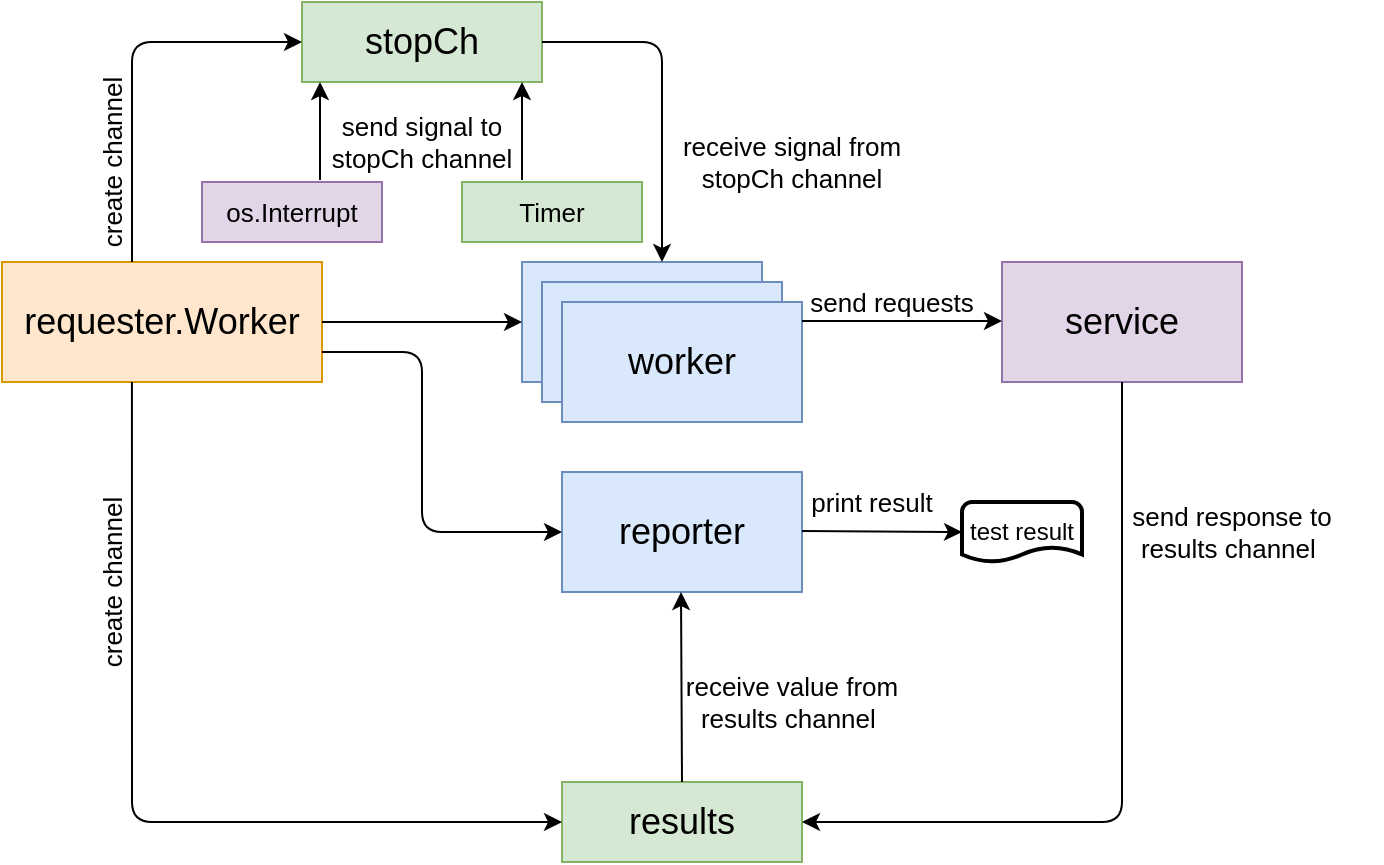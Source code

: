 <mxfile version="14.8.5" type="github">
  <diagram id="s0ktNoMSp_u4B69irmWW" name="Page-1">
    <mxGraphModel dx="1554" dy="826" grid="1" gridSize="10" guides="1" tooltips="1" connect="1" arrows="1" fold="1" page="1" pageScale="1" pageWidth="827" pageHeight="1169" math="0" shadow="0">
      <root>
        <mxCell id="0" />
        <mxCell id="1" parent="0" />
        <mxCell id="94mBQBSpKMq9l9AAO7GC-1" value="worker" style="rounded=0;whiteSpace=wrap;html=1;fontSize=18;fillColor=#dae8fc;strokeColor=#6c8ebf;" parent="1" vertex="1">
          <mxGeometry x="500" y="480" width="120" height="60" as="geometry" />
        </mxCell>
        <mxCell id="94mBQBSpKMq9l9AAO7GC-2" value="worker" style="rounded=0;whiteSpace=wrap;html=1;fontSize=18;fillColor=#dae8fc;strokeColor=#6c8ebf;" parent="1" vertex="1">
          <mxGeometry x="510" y="490" width="120" height="60" as="geometry" />
        </mxCell>
        <mxCell id="94mBQBSpKMq9l9AAO7GC-3" value="worker" style="rounded=0;whiteSpace=wrap;html=1;fontSize=18;fillColor=#dae8fc;strokeColor=#6c8ebf;" parent="1" vertex="1">
          <mxGeometry x="520" y="500" width="120" height="60" as="geometry" />
        </mxCell>
        <mxCell id="94mBQBSpKMq9l9AAO7GC-4" value="requester.Worker" style="rounded=0;whiteSpace=wrap;html=1;fontSize=18;fillColor=#ffe6cc;strokeColor=#d79b00;" parent="1" vertex="1">
          <mxGeometry x="240" y="480" width="160" height="60" as="geometry" />
        </mxCell>
        <mxCell id="94mBQBSpKMq9l9AAO7GC-5" value="" style="endArrow=classic;html=1;fontSize=18;exitX=1;exitY=0.5;exitDx=0;exitDy=0;" parent="1" source="94mBQBSpKMq9l9AAO7GC-4" edge="1">
          <mxGeometry width="50" height="50" relative="1" as="geometry">
            <mxPoint x="510" y="610" as="sourcePoint" />
            <mxPoint x="500" y="510" as="targetPoint" />
          </mxGeometry>
        </mxCell>
        <mxCell id="94mBQBSpKMq9l9AAO7GC-6" value="stopCh" style="rounded=0;whiteSpace=wrap;html=1;fontSize=18;fillColor=#d5e8d4;strokeColor=#82b366;" parent="1" vertex="1">
          <mxGeometry x="390" y="350" width="120" height="40" as="geometry" />
        </mxCell>
        <mxCell id="94mBQBSpKMq9l9AAO7GC-8" value="" style="edgeStyle=segmentEdgeStyle;endArrow=classic;html=1;fontSize=18;entryX=0;entryY=0.5;entryDx=0;entryDy=0;" parent="1" target="94mBQBSpKMq9l9AAO7GC-6" edge="1">
          <mxGeometry width="50" height="50" relative="1" as="geometry">
            <mxPoint x="305" y="480" as="sourcePoint" />
            <mxPoint x="390" y="400" as="targetPoint" />
            <Array as="points">
              <mxPoint x="305" y="370" />
            </Array>
          </mxGeometry>
        </mxCell>
        <mxCell id="94mBQBSpKMq9l9AAO7GC-9" value="results" style="rounded=0;whiteSpace=wrap;html=1;fontSize=18;fillColor=#d5e8d4;strokeColor=#82b366;" parent="1" vertex="1">
          <mxGeometry x="520" y="740" width="120" height="40" as="geometry" />
        </mxCell>
        <mxCell id="94mBQBSpKMq9l9AAO7GC-10" value="" style="edgeStyle=segmentEdgeStyle;endArrow=classic;html=1;fontSize=18;exitX=0.406;exitY=1;exitDx=0;exitDy=0;exitPerimeter=0;entryX=0;entryY=0.5;entryDx=0;entryDy=0;" parent="1" source="94mBQBSpKMq9l9AAO7GC-4" target="94mBQBSpKMq9l9AAO7GC-9" edge="1">
          <mxGeometry width="50" height="50" relative="1" as="geometry">
            <mxPoint x="305" y="720" as="sourcePoint" />
            <mxPoint x="370" y="720" as="targetPoint" />
            <Array as="points">
              <mxPoint x="305" y="760" />
            </Array>
          </mxGeometry>
        </mxCell>
        <mxCell id="94mBQBSpKMq9l9AAO7GC-11" value="service" style="rounded=0;whiteSpace=wrap;html=1;fontSize=18;fillColor=#e1d5e7;strokeColor=#9673a6;" parent="1" vertex="1">
          <mxGeometry x="740" y="480" width="120" height="60" as="geometry" />
        </mxCell>
        <mxCell id="94mBQBSpKMq9l9AAO7GC-12" value="" style="endArrow=classic;html=1;fontSize=18;exitX=1;exitY=0.5;exitDx=0;exitDy=0;" parent="1" edge="1">
          <mxGeometry width="50" height="50" relative="1" as="geometry">
            <mxPoint x="640" y="509.5" as="sourcePoint" />
            <mxPoint x="740" y="509.5" as="targetPoint" />
          </mxGeometry>
        </mxCell>
        <mxCell id="94mBQBSpKMq9l9AAO7GC-13" value="" style="edgeStyle=segmentEdgeStyle;endArrow=classic;html=1;fontSize=18;exitX=0.406;exitY=1;exitDx=0;exitDy=0;exitPerimeter=0;entryX=1;entryY=0.5;entryDx=0;entryDy=0;" parent="1" target="94mBQBSpKMq9l9AAO7GC-9" edge="1">
          <mxGeometry width="50" height="50" relative="1" as="geometry">
            <mxPoint x="800" y="540" as="sourcePoint" />
            <mxPoint x="885.04" y="640" as="targetPoint" />
            <Array as="points">
              <mxPoint x="800" y="760" />
            </Array>
          </mxGeometry>
        </mxCell>
        <mxCell id="94mBQBSpKMq9l9AAO7GC-14" value="send response to &lt;br&gt;results channel&amp;nbsp;" style="text;html=1;strokeColor=none;fillColor=none;align=center;verticalAlign=middle;whiteSpace=wrap;rounded=0;fontSize=13;" parent="1" vertex="1">
          <mxGeometry x="780" y="605" width="150" height="20" as="geometry" />
        </mxCell>
        <mxCell id="94mBQBSpKMq9l9AAO7GC-15" value="create channel" style="text;html=1;strokeColor=none;fillColor=none;align=center;verticalAlign=middle;whiteSpace=wrap;rounded=0;fontSize=13;rotation=-90;" parent="1" vertex="1">
          <mxGeometry x="230" y="630" width="130" height="20" as="geometry" />
        </mxCell>
        <mxCell id="94mBQBSpKMq9l9AAO7GC-16" value="create channel" style="text;html=1;strokeColor=none;fillColor=none;align=center;verticalAlign=middle;whiteSpace=wrap;rounded=0;fontSize=13;rotation=-90;" parent="1" vertex="1">
          <mxGeometry x="230" y="420" width="130" height="20" as="geometry" />
        </mxCell>
        <mxCell id="94mBQBSpKMq9l9AAO7GC-17" value="os.Interrupt" style="rounded=0;whiteSpace=wrap;html=1;fontSize=13;fillColor=#e1d5e7;strokeColor=#9673a6;" parent="1" vertex="1">
          <mxGeometry x="340" y="440" width="90" height="30" as="geometry" />
        </mxCell>
        <mxCell id="94mBQBSpKMq9l9AAO7GC-18" value="Timer" style="rounded=0;whiteSpace=wrap;html=1;fontSize=13;fillColor=#d5e8d4;strokeColor=#82b366;" parent="1" vertex="1">
          <mxGeometry x="470" y="440" width="90" height="30" as="geometry" />
        </mxCell>
        <mxCell id="94mBQBSpKMq9l9AAO7GC-20" value="" style="endArrow=classic;html=1;fontSize=18;entryX=0.075;entryY=1;entryDx=0;entryDy=0;entryPerimeter=0;" parent="1" edge="1" target="94mBQBSpKMq9l9AAO7GC-6">
          <mxGeometry width="50" height="50" relative="1" as="geometry">
            <mxPoint x="399" y="439" as="sourcePoint" />
            <mxPoint x="439" y="439" as="targetPoint" />
          </mxGeometry>
        </mxCell>
        <mxCell id="94mBQBSpKMq9l9AAO7GC-21" value="send signal to &lt;br&gt;stopCh channel" style="text;html=1;strokeColor=none;fillColor=none;align=center;verticalAlign=middle;whiteSpace=wrap;rounded=0;fontSize=13;" parent="1" vertex="1">
          <mxGeometry x="385" y="410" width="130" height="20" as="geometry" />
        </mxCell>
        <mxCell id="fX7RQSnT5xPOVE9BPrSB-1" style="edgeStyle=orthogonalEdgeStyle;rounded=0;orthogonalLoop=1;jettySize=auto;html=1;exitX=0.5;exitY=1;exitDx=0;exitDy=0;" parent="1" source="94mBQBSpKMq9l9AAO7GC-21" target="94mBQBSpKMq9l9AAO7GC-21" edge="1">
          <mxGeometry relative="1" as="geometry" />
        </mxCell>
        <mxCell id="fX7RQSnT5xPOVE9BPrSB-2" value="" style="edgeStyle=segmentEdgeStyle;endArrow=classic;html=1;fontSize=18;verticalAlign=bottom;exitX=1;exitY=0.5;exitDx=0;exitDy=0;" parent="1" source="94mBQBSpKMq9l9AAO7GC-6" edge="1">
          <mxGeometry width="50" height="50" relative="1" as="geometry">
            <mxPoint x="610" y="330" as="sourcePoint" />
            <mxPoint x="570" y="480" as="targetPoint" />
            <Array as="points">
              <mxPoint x="570" y="370" />
            </Array>
          </mxGeometry>
        </mxCell>
        <mxCell id="fX7RQSnT5xPOVE9BPrSB-3" value="receive signal from stopCh channel" style="text;html=1;strokeColor=none;fillColor=none;align=center;verticalAlign=middle;whiteSpace=wrap;rounded=0;fontSize=13;" parent="1" vertex="1">
          <mxGeometry x="570" y="420" width="130" height="20" as="geometry" />
        </mxCell>
        <mxCell id="fX7RQSnT5xPOVE9BPrSB-4" value="reporter" style="rounded=0;whiteSpace=wrap;html=1;fontSize=18;fillColor=#dae8fc;strokeColor=#6c8ebf;" parent="1" vertex="1">
          <mxGeometry x="520" y="585" width="120" height="60" as="geometry" />
        </mxCell>
        <mxCell id="fX7RQSnT5xPOVE9BPrSB-6" value="" style="edgeStyle=segmentEdgeStyle;endArrow=classic;html=1;fontSize=18;exitX=1;exitY=0.75;exitDx=0;exitDy=0;entryX=0;entryY=0.5;entryDx=0;entryDy=0;" parent="1" source="94mBQBSpKMq9l9AAO7GC-4" target="fX7RQSnT5xPOVE9BPrSB-4" edge="1">
          <mxGeometry width="50" height="50" relative="1" as="geometry">
            <mxPoint x="434.96" y="520" as="sourcePoint" />
            <mxPoint x="510" y="700" as="targetPoint" />
            <Array as="points">
              <mxPoint x="450" y="525" />
              <mxPoint x="450" y="615" />
            </Array>
          </mxGeometry>
        </mxCell>
        <mxCell id="fX7RQSnT5xPOVE9BPrSB-7" value="" style="endArrow=classic;html=1;fontSize=18;exitX=0.5;exitY=0;exitDx=0;exitDy=0;" parent="1" source="94mBQBSpKMq9l9AAO7GC-9" edge="1">
          <mxGeometry width="50" height="50" relative="1" as="geometry">
            <mxPoint x="579.5" y="725" as="sourcePoint" />
            <mxPoint x="579.5" y="645" as="targetPoint" />
          </mxGeometry>
        </mxCell>
        <mxCell id="fX7RQSnT5xPOVE9BPrSB-8" value="receive value from&lt;br&gt;results channel&amp;nbsp;" style="text;html=1;strokeColor=none;fillColor=none;align=center;verticalAlign=middle;whiteSpace=wrap;rounded=0;fontSize=13;" parent="1" vertex="1">
          <mxGeometry x="560" y="690" width="150" height="20" as="geometry" />
        </mxCell>
        <mxCell id="fX7RQSnT5xPOVE9BPrSB-9" value="send requests" style="text;html=1;strokeColor=none;fillColor=none;align=center;verticalAlign=middle;whiteSpace=wrap;rounded=0;fontSize=13;" parent="1" vertex="1">
          <mxGeometry x="620" y="490" width="130" height="20" as="geometry" />
        </mxCell>
        <mxCell id="fX7RQSnT5xPOVE9BPrSB-10" value="print result" style="text;html=1;strokeColor=none;fillColor=none;align=center;verticalAlign=middle;whiteSpace=wrap;rounded=0;fontSize=13;" parent="1" vertex="1">
          <mxGeometry x="610" y="590" width="130" height="20" as="geometry" />
        </mxCell>
        <mxCell id="fX7RQSnT5xPOVE9BPrSB-11" value="" style="endArrow=classic;html=1;fontSize=18;" parent="1" edge="1">
          <mxGeometry width="50" height="50" relative="1" as="geometry">
            <mxPoint x="640" y="614.5" as="sourcePoint" />
            <mxPoint x="720" y="615" as="targetPoint" />
          </mxGeometry>
        </mxCell>
        <mxCell id="fX7RQSnT5xPOVE9BPrSB-12" value="test result" style="strokeWidth=2;html=1;shape=mxgraph.flowchart.document2;whiteSpace=wrap;size=0.25;" parent="1" vertex="1">
          <mxGeometry x="720" y="600" width="60" height="30" as="geometry" />
        </mxCell>
        <mxCell id="z7di1vemafJ1T-SNzWiH-1" value="" style="endArrow=classic;html=1;fontSize=18;entryX=0.075;entryY=1;entryDx=0;entryDy=0;entryPerimeter=0;" edge="1" parent="1">
          <mxGeometry width="50" height="50" relative="1" as="geometry">
            <mxPoint x="500" y="439" as="sourcePoint" />
            <mxPoint x="500" y="390" as="targetPoint" />
          </mxGeometry>
        </mxCell>
      </root>
    </mxGraphModel>
  </diagram>
</mxfile>
